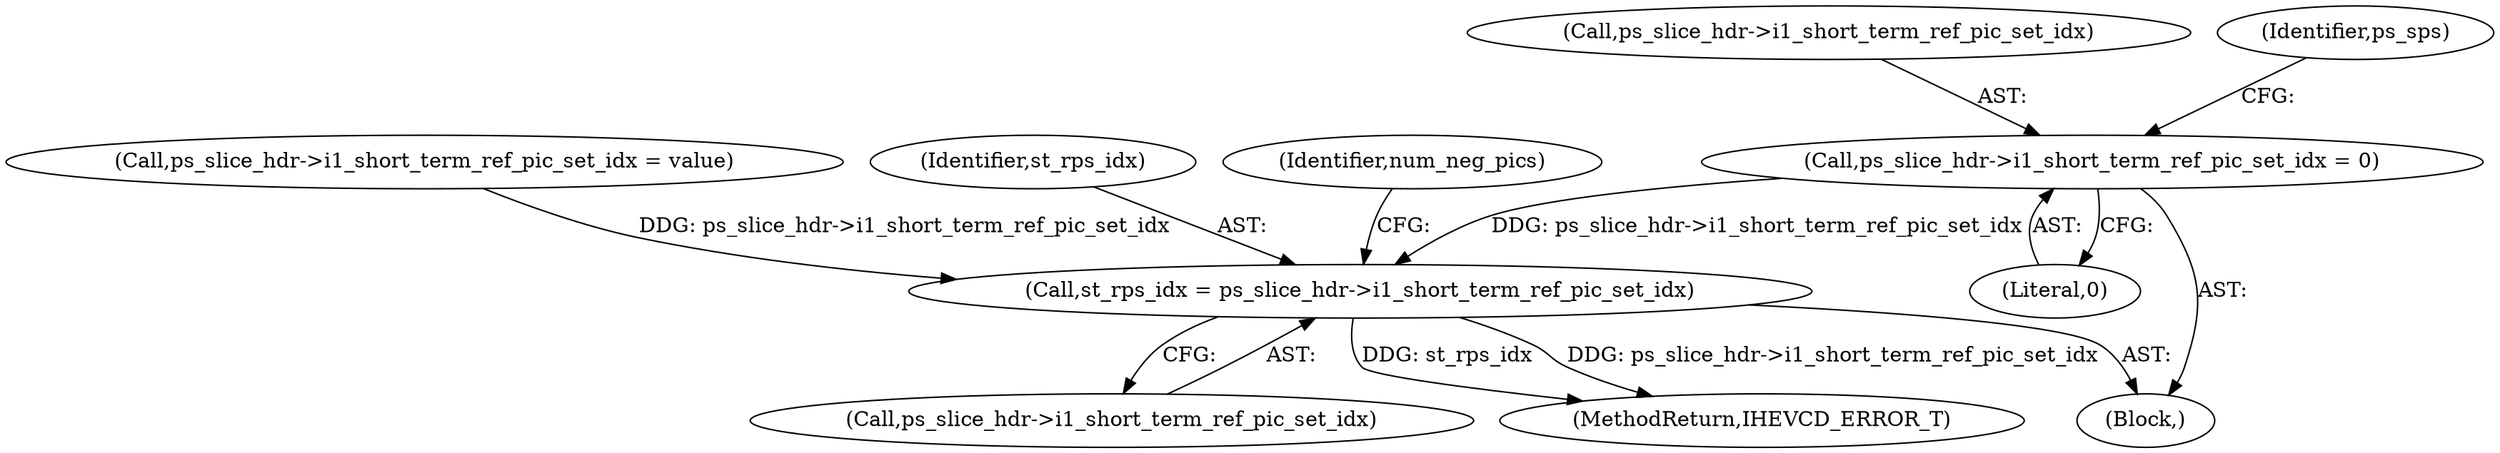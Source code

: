 digraph "0_Android_913d9e8d93d6b81bb8eac3fc2c1426651f5b259d@pointer" {
"1000712" [label="(Call,ps_slice_hdr->i1_short_term_ref_pic_set_idx = 0)"];
"1000744" [label="(Call,st_rps_idx = ps_slice_hdr->i1_short_term_ref_pic_set_idx)"];
"1000710" [label="(Block,)"];
"1000746" [label="(Call,ps_slice_hdr->i1_short_term_ref_pic_set_idx)"];
"1000739" [label="(Call,ps_slice_hdr->i1_short_term_ref_pic_set_idx = value)"];
"1000744" [label="(Call,st_rps_idx = ps_slice_hdr->i1_short_term_ref_pic_set_idx)"];
"1000716" [label="(Literal,0)"];
"1000712" [label="(Call,ps_slice_hdr->i1_short_term_ref_pic_set_idx = 0)"];
"1000745" [label="(Identifier,st_rps_idx)"];
"1002617" [label="(MethodReturn,IHEVCD_ERROR_T)"];
"1000713" [label="(Call,ps_slice_hdr->i1_short_term_ref_pic_set_idx)"];
"1000750" [label="(Identifier,num_neg_pics)"];
"1000720" [label="(Identifier,ps_sps)"];
"1000712" -> "1000710"  [label="AST: "];
"1000712" -> "1000716"  [label="CFG: "];
"1000713" -> "1000712"  [label="AST: "];
"1000716" -> "1000712"  [label="AST: "];
"1000720" -> "1000712"  [label="CFG: "];
"1000712" -> "1000744"  [label="DDG: ps_slice_hdr->i1_short_term_ref_pic_set_idx"];
"1000744" -> "1000710"  [label="AST: "];
"1000744" -> "1000746"  [label="CFG: "];
"1000745" -> "1000744"  [label="AST: "];
"1000746" -> "1000744"  [label="AST: "];
"1000750" -> "1000744"  [label="CFG: "];
"1000744" -> "1002617"  [label="DDG: st_rps_idx"];
"1000744" -> "1002617"  [label="DDG: ps_slice_hdr->i1_short_term_ref_pic_set_idx"];
"1000739" -> "1000744"  [label="DDG: ps_slice_hdr->i1_short_term_ref_pic_set_idx"];
}
